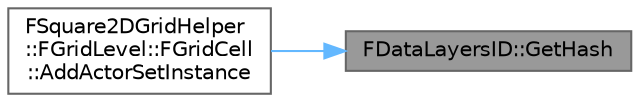 digraph "FDataLayersID::GetHash"
{
 // INTERACTIVE_SVG=YES
 // LATEX_PDF_SIZE
  bgcolor="transparent";
  edge [fontname=Helvetica,fontsize=10,labelfontname=Helvetica,labelfontsize=10];
  node [fontname=Helvetica,fontsize=10,shape=box,height=0.2,width=0.4];
  rankdir="RL";
  Node1 [id="Node000001",label="FDataLayersID::GetHash",height=0.2,width=0.4,color="gray40", fillcolor="grey60", style="filled", fontcolor="black",tooltip=" "];
  Node1 -> Node2 [id="edge1_Node000001_Node000002",dir="back",color="steelblue1",style="solid",tooltip=" "];
  Node2 [id="Node000002",label="FSquare2DGridHelper\l::FGridLevel::FGridCell\l::AddActorSetInstance",height=0.2,width=0.4,color="grey40", fillcolor="white", style="filled",URL="$dc/dc3/structFSquare2DGridHelper_1_1FGridLevel_1_1FGridCell.html#a721b0d3a4679d9ca6a4843b8fcb1fa21",tooltip=" "];
}
